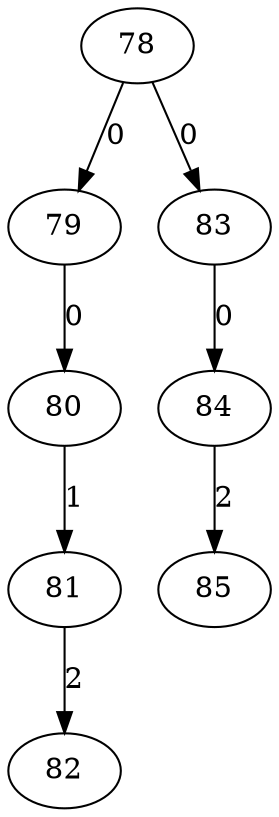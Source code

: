 digraph {
  78 -> 79 ["label" = 0]
  79 -> 80 ["label" = 0]
  80 -> 81 ["label" = 1]
  81 -> 82 ["label" = 2]
  78 -> 83 ["label" = 0]
  83 -> 84 ["label" = 0]
  84 -> 85 ["label" = 2]
}